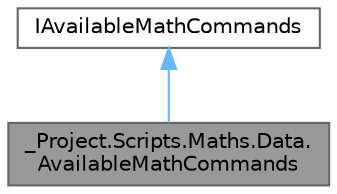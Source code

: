 digraph "_Project.Scripts.Maths.Data.AvailableMathCommands"
{
 // LATEX_PDF_SIZE
  bgcolor="transparent";
  edge [fontname=Helvetica,fontsize=10,labelfontname=Helvetica,labelfontsize=10];
  node [fontname=Helvetica,fontsize=10,shape=box,height=0.2,width=0.4];
  Node1 [id="Node000001",label="_Project.Scripts.Maths.Data.\lAvailableMathCommands",height=0.2,width=0.4,color="gray40", fillcolor="grey60", style="filled", fontcolor="black",tooltip="Класс-коллекция доступных математических команд"];
  Node2 -> Node1 [id="edge2_Node000001_Node000002",dir="back",color="steelblue1",style="solid",tooltip=" "];
  Node2 [id="Node000002",label="IAvailableMathCommands",height=0.2,width=0.4,color="gray40", fillcolor="white", style="filled",URL="$interface___project_1_1_scripts_1_1_maths_1_1_data_1_1_i_available_math_commands.html",tooltip="Интерфейс коллекции доступных математических выражений"];
}
